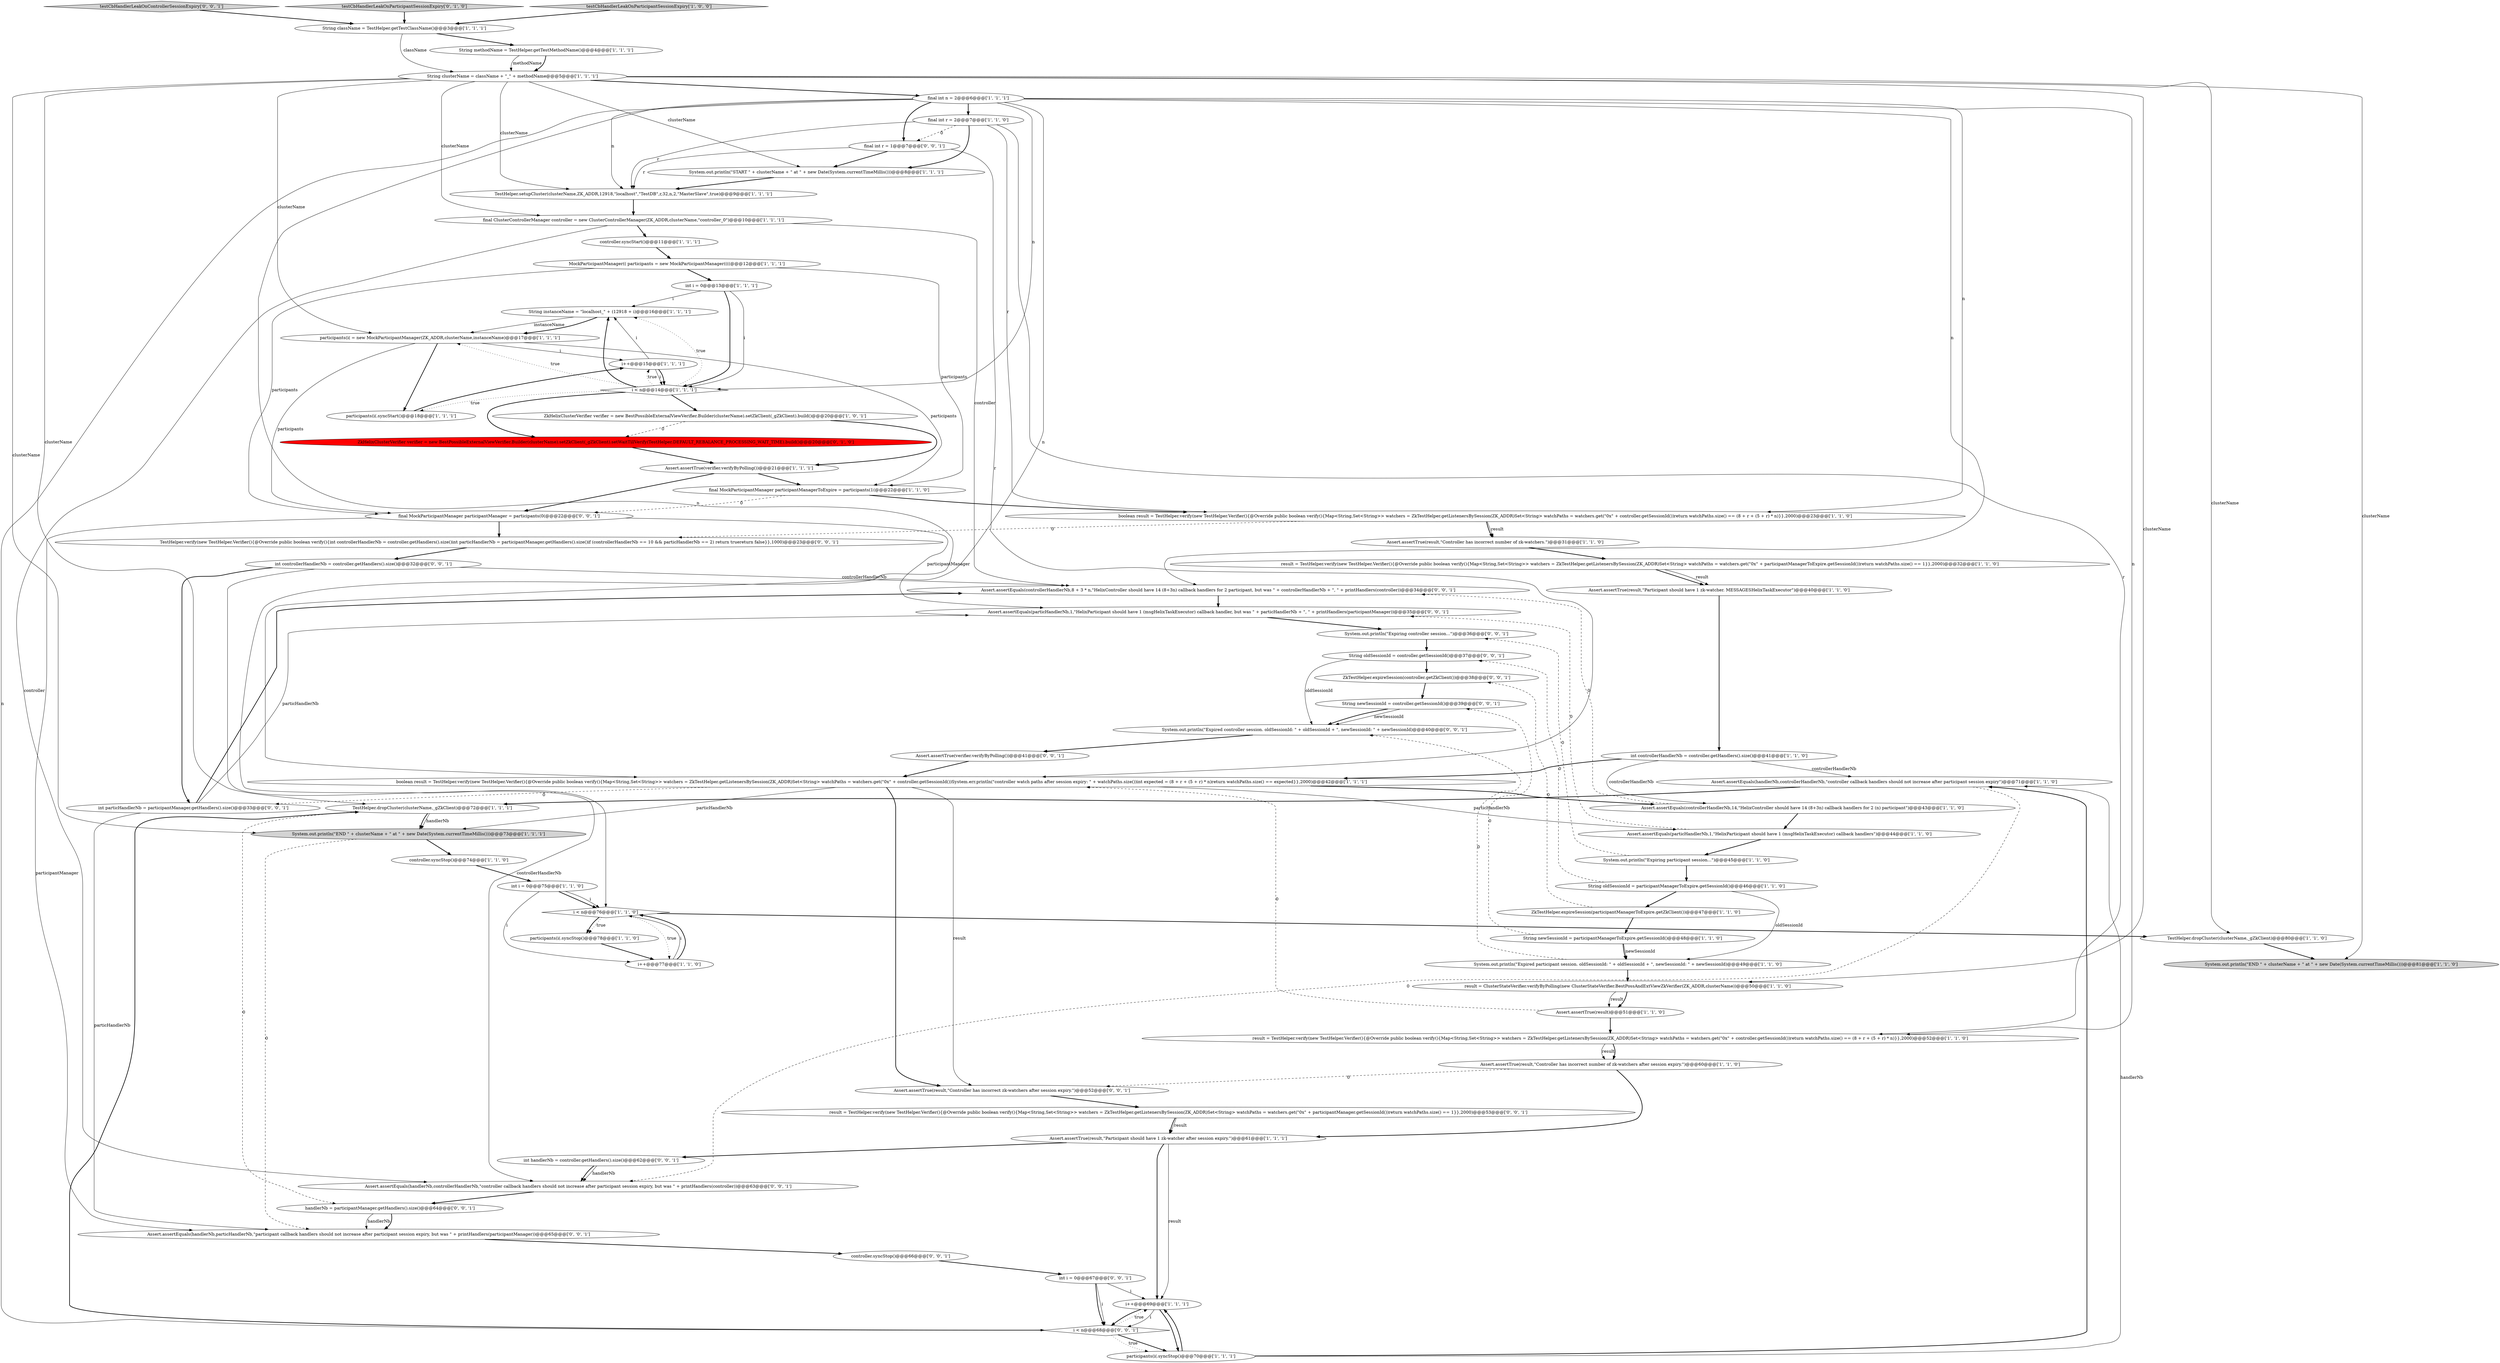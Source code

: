 digraph {
49 [style = filled, label = "Assert.assertEquals(handlerNb,controllerHandlerNb,\"controller callback handlers should not increase after participant session expiry\")@@@71@@@['1', '1', '0']", fillcolor = white, shape = ellipse image = "AAA0AAABBB1BBB"];
46 [style = filled, label = "Assert.assertTrue(verifier.verifyByPolling())@@@21@@@['1', '1', '1']", fillcolor = white, shape = ellipse image = "AAA0AAABBB1BBB"];
55 [style = filled, label = "Assert.assertEquals(handlerNb,particHandlerNb,\"participant callback handlers should not increase after participant session expiry, but was \" + printHandlers(participantManager))@@@65@@@['0', '0', '1']", fillcolor = white, shape = ellipse image = "AAA0AAABBB3BBB"];
10 [style = filled, label = "ZkHelixClusterVerifier verifier = new BestPossibleExternalViewVerifier.Builder(clusterName).setZkClient(_gZkClient).build()@@@20@@@['1', '0', '1']", fillcolor = white, shape = ellipse image = "AAA0AAABBB1BBB"];
40 [style = filled, label = "int controllerHandlerNb = controller.getHandlers().size()@@@41@@@['1', '1', '0']", fillcolor = white, shape = ellipse image = "AAA0AAABBB1BBB"];
32 [style = filled, label = "System.out.println(\"END \" + clusterName + \" at \" + new Date(System.currentTimeMillis()))@@@81@@@['1', '1', '0']", fillcolor = lightgray, shape = ellipse image = "AAA0AAABBB1BBB"];
38 [style = filled, label = "i++@@@69@@@['1', '1', '1']", fillcolor = white, shape = ellipse image = "AAA0AAABBB1BBB"];
65 [style = filled, label = "final int r = 1@@@7@@@['0', '0', '1']", fillcolor = white, shape = ellipse image = "AAA0AAABBB3BBB"];
70 [style = filled, label = "testCbHandlerLeakOnControllerSessionExpiry['0', '0', '1']", fillcolor = lightgray, shape = diamond image = "AAA0AAABBB3BBB"];
66 [style = filled, label = "int controllerHandlerNb = controller.getHandlers().size()@@@32@@@['0', '0', '1']", fillcolor = white, shape = ellipse image = "AAA0AAABBB3BBB"];
71 [style = filled, label = "i < n@@@68@@@['0', '0', '1']", fillcolor = white, shape = diamond image = "AAA0AAABBB3BBB"];
57 [style = filled, label = "String oldSessionId = controller.getSessionId()@@@37@@@['0', '0', '1']", fillcolor = white, shape = ellipse image = "AAA0AAABBB3BBB"];
22 [style = filled, label = "final int n = 2@@@6@@@['1', '1', '1']", fillcolor = white, shape = ellipse image = "AAA0AAABBB1BBB"];
74 [style = filled, label = "final MockParticipantManager participantManager = participants(0(@@@22@@@['0', '0', '1']", fillcolor = white, shape = ellipse image = "AAA0AAABBB3BBB"];
24 [style = filled, label = "System.out.println(\"END \" + clusterName + \" at \" + new Date(System.currentTimeMillis()))@@@73@@@['1', '1', '1']", fillcolor = lightgray, shape = ellipse image = "AAA0AAABBB1BBB"];
50 [style = filled, label = "ZkHelixClusterVerifier verifier = new BestPossibleExternalViewVerifier.Builder(clusterName).setZkClient(_gZkClient).setWaitTillVerify(TestHelper.DEFAULT_REBALANCE_PROCESSING_WAIT_TIME).build()@@@20@@@['0', '1', '0']", fillcolor = red, shape = ellipse image = "AAA1AAABBB2BBB"];
27 [style = filled, label = "i++@@@15@@@['1', '1', '1']", fillcolor = white, shape = ellipse image = "AAA0AAABBB1BBB"];
37 [style = filled, label = "participants(i( = new MockParticipantManager(ZK_ADDR,clusterName,instanceName)@@@17@@@['1', '1', '1']", fillcolor = white, shape = ellipse image = "AAA0AAABBB1BBB"];
29 [style = filled, label = "Assert.assertTrue(result,\"Participant should have 1 zk-watcher after session expiry.\")@@@61@@@['1', '1', '1']", fillcolor = white, shape = ellipse image = "AAA0AAABBB1BBB"];
61 [style = filled, label = "ZkTestHelper.expireSession(controller.getZkClient())@@@38@@@['0', '0', '1']", fillcolor = white, shape = ellipse image = "AAA0AAABBB3BBB"];
62 [style = filled, label = "Assert.assertEquals(particHandlerNb,1,\"HelixParticipant should have 1 (msgHelixTaskExecutor) callback handler, but was \" + particHandlerNb + \", \" + printHandlers(participantManager))@@@35@@@['0', '0', '1']", fillcolor = white, shape = ellipse image = "AAA0AAABBB3BBB"];
48 [style = filled, label = "i < n@@@76@@@['1', '1', '0']", fillcolor = white, shape = diamond image = "AAA0AAABBB1BBB"];
12 [style = filled, label = "int i = 0@@@13@@@['1', '1', '1']", fillcolor = white, shape = ellipse image = "AAA0AAABBB1BBB"];
23 [style = filled, label = "TestHelper.setupCluster(clusterName,ZK_ADDR,12918,\"localhost\",\"TestDB\",r,32,n,2,\"MasterSlave\",true)@@@9@@@['1', '1', '1']", fillcolor = white, shape = ellipse image = "AAA0AAABBB1BBB"];
58 [style = filled, label = "Assert.assertEquals(controllerHandlerNb,8 + 3 * n,\"HelixController should have 14 (8+3n) callback handlers for 2 participant, but was \" + controllerHandlerNb + \", \" + printHandlers(controller))@@@34@@@['0', '0', '1']", fillcolor = white, shape = ellipse image = "AAA0AAABBB3BBB"];
69 [style = filled, label = "Assert.assertTrue(result,\"Controller has incorrect zk-watchers after session expiry.\")@@@52@@@['0', '0', '1']", fillcolor = white, shape = ellipse image = "AAA0AAABBB3BBB"];
8 [style = filled, label = "TestHelper.dropCluster(clusterName,_gZkClient)@@@72@@@['1', '1', '1']", fillcolor = white, shape = ellipse image = "AAA0AAABBB1BBB"];
16 [style = filled, label = "String className = TestHelper.getTestClassName()@@@3@@@['1', '1', '1']", fillcolor = white, shape = ellipse image = "AAA0AAABBB1BBB"];
60 [style = filled, label = "controller.syncStop()@@@66@@@['0', '0', '1']", fillcolor = white, shape = ellipse image = "AAA0AAABBB3BBB"];
3 [style = filled, label = "String oldSessionId = participantManagerToExpire.getSessionId()@@@46@@@['1', '1', '0']", fillcolor = white, shape = ellipse image = "AAA0AAABBB1BBB"];
67 [style = filled, label = "handlerNb = participantManager.getHandlers().size()@@@64@@@['0', '0', '1']", fillcolor = white, shape = ellipse image = "AAA0AAABBB3BBB"];
51 [style = filled, label = "testCbHandlerLeakOnParticipantSessionExpiry['0', '1', '0']", fillcolor = lightgray, shape = diamond image = "AAA0AAABBB2BBB"];
54 [style = filled, label = "Assert.assertTrue(verifier.verifyByPolling())@@@41@@@['0', '0', '1']", fillcolor = white, shape = ellipse image = "AAA0AAABBB3BBB"];
21 [style = filled, label = "result = ClusterStateVerifier.verifyByPolling(new ClusterStateVerifier.BestPossAndExtViewZkVerifier(ZK_ADDR,clusterName))@@@50@@@['1', '1', '0']", fillcolor = white, shape = ellipse image = "AAA0AAABBB1BBB"];
47 [style = filled, label = "Assert.assertTrue(result,\"Controller has incorrect number of zk-watchers.\")@@@31@@@['1', '1', '0']", fillcolor = white, shape = ellipse image = "AAA0AAABBB1BBB"];
33 [style = filled, label = "String instanceName = \"localhost_\" + (12918 + i)@@@16@@@['1', '1', '1']", fillcolor = white, shape = ellipse image = "AAA0AAABBB1BBB"];
53 [style = filled, label = "TestHelper.verify(new TestHelper.Verifier(){@Override public boolean verify(){int controllerHandlerNb = controller.getHandlers().size()int particHandlerNb = participantManager.getHandlers().size()if (controllerHandlerNb == 10 && particHandlerNb == 2) return truereturn false}},1000)@@@23@@@['0', '0', '1']", fillcolor = white, shape = ellipse image = "AAA0AAABBB3BBB"];
39 [style = filled, label = "Assert.assertEquals(controllerHandlerNb,14,\"HelixController should have 14 (8+3n) callback handlers for 2 (n) participant\")@@@43@@@['1', '1', '0']", fillcolor = white, shape = ellipse image = "AAA0AAABBB1BBB"];
52 [style = filled, label = "result = TestHelper.verify(new TestHelper.Verifier(){@Override public boolean verify(){Map<String,Set<String>> watchers = ZkTestHelper.getListenersBySession(ZK_ADDR)Set<String> watchPaths = watchers.get(\"0x\" + participantManager.getSessionId())return watchPaths.size() == 1}},2000)@@@53@@@['0', '0', '1']", fillcolor = white, shape = ellipse image = "AAA0AAABBB3BBB"];
68 [style = filled, label = "System.out.println(\"Expiring controller session...\")@@@36@@@['0', '0', '1']", fillcolor = white, shape = ellipse image = "AAA0AAABBB3BBB"];
2 [style = filled, label = "controller.syncStop()@@@74@@@['1', '1', '0']", fillcolor = white, shape = ellipse image = "AAA0AAABBB1BBB"];
28 [style = filled, label = "testCbHandlerLeakOnParticipantSessionExpiry['1', '0', '0']", fillcolor = lightgray, shape = diamond image = "AAA0AAABBB1BBB"];
6 [style = filled, label = "participants(i(.syncStop()@@@70@@@['1', '1', '1']", fillcolor = white, shape = ellipse image = "AAA0AAABBB1BBB"];
9 [style = filled, label = "i++@@@77@@@['1', '1', '0']", fillcolor = white, shape = ellipse image = "AAA0AAABBB1BBB"];
25 [style = filled, label = "MockParticipantManager(( participants = new MockParticipantManager((((@@@12@@@['1', '1', '1']", fillcolor = white, shape = ellipse image = "AAA0AAABBB1BBB"];
72 [style = filled, label = "String newSessionId = controller.getSessionId()@@@39@@@['0', '0', '1']", fillcolor = white, shape = ellipse image = "AAA0AAABBB3BBB"];
73 [style = filled, label = "Assert.assertEquals(handlerNb,controllerHandlerNb,\"controller callback handlers should not increase after participant session expiry, but was \" + printHandlers(controller))@@@63@@@['0', '0', '1']", fillcolor = white, shape = ellipse image = "AAA0AAABBB3BBB"];
31 [style = filled, label = "ZkTestHelper.expireSession(participantManagerToExpire.getZkClient())@@@47@@@['1', '1', '0']", fillcolor = white, shape = ellipse image = "AAA0AAABBB1BBB"];
44 [style = filled, label = "result = TestHelper.verify(new TestHelper.Verifier(){@Override public boolean verify(){Map<String,Set<String>> watchers = ZkTestHelper.getListenersBySession(ZK_ADDR)Set<String> watchPaths = watchers.get(\"0x\" + controller.getSessionId())return watchPaths.size() == (8 + r + (5 + r) * n)}},2000)@@@52@@@['1', '1', '0']", fillcolor = white, shape = ellipse image = "AAA0AAABBB1BBB"];
13 [style = filled, label = "participants(i(.syncStart()@@@18@@@['1', '1', '1']", fillcolor = white, shape = ellipse image = "AAA0AAABBB1BBB"];
7 [style = filled, label = "final MockParticipantManager participantManagerToExpire = participants(1(@@@22@@@['1', '1', '0']", fillcolor = white, shape = ellipse image = "AAA0AAABBB1BBB"];
41 [style = filled, label = "final ClusterControllerManager controller = new ClusterControllerManager(ZK_ADDR,clusterName,\"controller_0\")@@@10@@@['1', '1', '1']", fillcolor = white, shape = ellipse image = "AAA0AAABBB1BBB"];
35 [style = filled, label = "Assert.assertEquals(particHandlerNb,1,\"HelixParticipant should have 1 (msgHelixTaskExecutor) callback handlers\")@@@44@@@['1', '1', '0']", fillcolor = white, shape = ellipse image = "AAA0AAABBB1BBB"];
0 [style = filled, label = "result = TestHelper.verify(new TestHelper.Verifier(){@Override public boolean verify(){Map<String,Set<String>> watchers = ZkTestHelper.getListenersBySession(ZK_ADDR)Set<String> watchPaths = watchers.get(\"0x\" + participantManagerToExpire.getSessionId())return watchPaths.size() == 1}},2000)@@@32@@@['1', '1', '0']", fillcolor = white, shape = ellipse image = "AAA0AAABBB1BBB"];
59 [style = filled, label = "int particHandlerNb = participantManager.getHandlers().size()@@@33@@@['0', '0', '1']", fillcolor = white, shape = ellipse image = "AAA0AAABBB3BBB"];
18 [style = filled, label = "TestHelper.dropCluster(clusterName,_gZkClient)@@@80@@@['1', '1', '0']", fillcolor = white, shape = ellipse image = "AAA0AAABBB1BBB"];
34 [style = filled, label = "Assert.assertTrue(result,\"Participant should have 1 zk-watcher. MESSAGESHelixTaskExecutor\")@@@40@@@['1', '1', '0']", fillcolor = white, shape = ellipse image = "AAA0AAABBB1BBB"];
36 [style = filled, label = "System.out.println(\"START \" + clusterName + \" at \" + new Date(System.currentTimeMillis()))@@@8@@@['1', '1', '1']", fillcolor = white, shape = ellipse image = "AAA0AAABBB1BBB"];
1 [style = filled, label = "i < n@@@14@@@['1', '1', '1']", fillcolor = white, shape = diamond image = "AAA0AAABBB1BBB"];
19 [style = filled, label = "final int r = 2@@@7@@@['1', '1', '0']", fillcolor = white, shape = ellipse image = "AAA0AAABBB1BBB"];
4 [style = filled, label = "Assert.assertTrue(result)@@@51@@@['1', '1', '0']", fillcolor = white, shape = ellipse image = "AAA0AAABBB1BBB"];
17 [style = filled, label = "System.out.println(\"Expired participant session. oldSessionId: \" + oldSessionId + \", newSessionId: \" + newSessionId)@@@49@@@['1', '1', '0']", fillcolor = white, shape = ellipse image = "AAA0AAABBB1BBB"];
15 [style = filled, label = "System.out.println(\"Expiring participant session...\")@@@45@@@['1', '1', '0']", fillcolor = white, shape = ellipse image = "AAA0AAABBB1BBB"];
64 [style = filled, label = "int handlerNb = controller.getHandlers().size()@@@62@@@['0', '0', '1']", fillcolor = white, shape = ellipse image = "AAA0AAABBB3BBB"];
5 [style = filled, label = "Assert.assertTrue(result,\"Controller has incorrect number of zk-watchers after session expiry.\")@@@60@@@['1', '1', '0']", fillcolor = white, shape = ellipse image = "AAA0AAABBB1BBB"];
26 [style = filled, label = "String clusterName = className + \"_\" + methodName@@@5@@@['1', '1', '1']", fillcolor = white, shape = ellipse image = "AAA0AAABBB1BBB"];
42 [style = filled, label = "int i = 0@@@75@@@['1', '1', '0']", fillcolor = white, shape = ellipse image = "AAA0AAABBB1BBB"];
45 [style = filled, label = "String methodName = TestHelper.getTestMethodName()@@@4@@@['1', '1', '1']", fillcolor = white, shape = ellipse image = "AAA0AAABBB1BBB"];
63 [style = filled, label = "System.out.println(\"Expired controller session. oldSessionId: \" + oldSessionId + \", newSessionId: \" + newSessionId)@@@40@@@['0', '0', '1']", fillcolor = white, shape = ellipse image = "AAA0AAABBB3BBB"];
11 [style = filled, label = "controller.syncStart()@@@11@@@['1', '1', '1']", fillcolor = white, shape = ellipse image = "AAA0AAABBB1BBB"];
14 [style = filled, label = "boolean result = TestHelper.verify(new TestHelper.Verifier(){@Override public boolean verify(){Map<String,Set<String>> watchers = ZkTestHelper.getListenersBySession(ZK_ADDR)Set<String> watchPaths = watchers.get(\"0x\" + controller.getSessionId())return watchPaths.size() == (8 + r + (5 + r) * n)}},2000)@@@23@@@['1', '1', '0']", fillcolor = white, shape = ellipse image = "AAA0AAABBB1BBB"];
56 [style = filled, label = "int i = 0@@@67@@@['0', '0', '1']", fillcolor = white, shape = ellipse image = "AAA0AAABBB3BBB"];
30 [style = filled, label = "participants(i(.syncStop()@@@78@@@['1', '1', '0']", fillcolor = white, shape = ellipse image = "AAA0AAABBB1BBB"];
20 [style = filled, label = "String newSessionId = participantManagerToExpire.getSessionId()@@@48@@@['1', '1', '0']", fillcolor = white, shape = ellipse image = "AAA0AAABBB1BBB"];
43 [style = filled, label = "boolean result = TestHelper.verify(new TestHelper.Verifier(){@Override public boolean verify(){Map<String,Set<String>> watchers = ZkTestHelper.getListenersBySession(ZK_ADDR)Set<String> watchPaths = watchers.get(\"0x\" + controller.getSessionId())System.err.println(\"controller watch paths after session expiry: \" + watchPaths.size())int expected = (8 + r + (5 + r) * n)return watchPaths.size() == expected}},2000)@@@42@@@['1', '1', '1']", fillcolor = white, shape = ellipse image = "AAA0AAABBB1BBB"];
26->41 [style = solid, label="clusterName"];
56->71 [style = solid, label="i"];
16->26 [style = solid, label="className"];
40->39 [style = solid, label="controllerHandlerNb"];
6->49 [style = solid, label="handlerNb"];
10->50 [style = dashed, label="0"];
25->74 [style = solid, label="participants"];
59->62 [style = solid, label="particHandlerNb"];
26->23 [style = solid, label="clusterName"];
65->43 [style = solid, label="r"];
43->59 [style = dashed, label="0"];
27->1 [style = solid, label="i"];
19->36 [style = bold, label=""];
42->48 [style = bold, label=""];
72->63 [style = solid, label="newSessionId"];
41->11 [style = bold, label=""];
59->58 [style = bold, label=""];
41->58 [style = solid, label="controller"];
57->63 [style = solid, label="oldSessionId"];
22->65 [style = bold, label=""];
64->73 [style = bold, label=""];
4->44 [style = bold, label=""];
26->22 [style = bold, label=""];
7->14 [style = bold, label=""];
49->8 [style = bold, label=""];
5->69 [style = dashed, label="0"];
22->43 [style = solid, label="n"];
1->13 [style = dotted, label="true"];
1->33 [style = bold, label=""];
58->62 [style = bold, label=""];
48->9 [style = dotted, label="true"];
22->58 [style = solid, label="n"];
46->7 [style = bold, label=""];
18->32 [style = bold, label=""];
9->48 [style = solid, label="i"];
48->18 [style = bold, label=""];
66->58 [style = solid, label="controllerHandlerNb"];
31->20 [style = bold, label=""];
47->0 [style = bold, label=""];
71->38 [style = dotted, label="true"];
19->65 [style = dashed, label="0"];
17->21 [style = bold, label=""];
22->14 [style = solid, label="n"];
19->44 [style = solid, label="r"];
11->25 [style = bold, label=""];
1->27 [style = dotted, label="true"];
55->60 [style = bold, label=""];
5->29 [style = bold, label=""];
73->67 [style = bold, label=""];
1->50 [style = bold, label=""];
57->61 [style = bold, label=""];
42->48 [style = solid, label="i"];
52->29 [style = solid, label="result"];
16->45 [style = bold, label=""];
31->61 [style = dashed, label="0"];
63->54 [style = bold, label=""];
56->71 [style = bold, label=""];
26->36 [style = solid, label="clusterName"];
26->37 [style = solid, label="clusterName"];
22->1 [style = solid, label="n"];
6->49 [style = bold, label=""];
9->48 [style = bold, label=""];
19->14 [style = solid, label="r"];
37->27 [style = solid, label="i"];
49->73 [style = dashed, label="0"];
21->4 [style = solid, label="result"];
51->16 [style = bold, label=""];
74->55 [style = solid, label="participantManager"];
24->55 [style = dashed, label="0"];
12->1 [style = bold, label=""];
43->35 [style = solid, label="particHandlerNb"];
7->74 [style = dashed, label="0"];
14->47 [style = solid, label="result"];
65->23 [style = solid, label="r"];
38->6 [style = bold, label=""];
35->62 [style = dashed, label="0"];
0->34 [style = bold, label=""];
6->38 [style = bold, label=""];
43->69 [style = solid, label="result"];
1->33 [style = dotted, label="true"];
33->37 [style = solid, label="instanceName"];
39->35 [style = bold, label=""];
48->30 [style = dotted, label="true"];
29->64 [style = bold, label=""];
43->69 [style = bold, label=""];
29->38 [style = bold, label=""];
62->68 [style = bold, label=""];
39->58 [style = dashed, label="0"];
37->13 [style = bold, label=""];
64->73 [style = solid, label="handlerNb"];
61->72 [style = bold, label=""];
21->4 [style = bold, label=""];
60->56 [style = bold, label=""];
8->24 [style = bold, label=""];
12->33 [style = solid, label="i"];
43->24 [style = solid, label="particHandlerNb"];
42->9 [style = solid, label="i"];
34->40 [style = bold, label=""];
22->19 [style = bold, label=""];
35->15 [style = bold, label=""];
0->34 [style = solid, label="result"];
3->57 [style = dashed, label="0"];
54->43 [style = bold, label=""];
44->5 [style = solid, label="result"];
59->55 [style = solid, label="particHandlerNb"];
26->8 [style = solid, label="clusterName"];
38->71 [style = solid, label="i"];
22->44 [style = solid, label="n"];
40->49 [style = solid, label="controllerHandlerNb"];
74->62 [style = solid, label="participantManager"];
27->33 [style = solid, label="i"];
30->9 [style = bold, label=""];
22->71 [style = solid, label="n"];
23->41 [style = bold, label=""];
8->67 [style = dashed, label="0"];
15->3 [style = bold, label=""];
22->48 [style = solid, label="n"];
70->16 [style = bold, label=""];
22->23 [style = solid, label="n"];
45->26 [style = solid, label="methodName"];
13->27 [style = bold, label=""];
4->43 [style = dashed, label="0"];
72->63 [style = bold, label=""];
20->72 [style = dashed, label="0"];
37->7 [style = solid, label="participants"];
3->17 [style = solid, label="oldSessionId"];
12->1 [style = solid, label="i"];
14->47 [style = bold, label=""];
20->17 [style = solid, label="newSessionId"];
29->38 [style = solid, label="result"];
40->43 [style = bold, label=""];
26->18 [style = solid, label="clusterName"];
71->8 [style = bold, label=""];
33->37 [style = bold, label=""];
48->30 [style = bold, label=""];
43->39 [style = bold, label=""];
44->5 [style = bold, label=""];
66->73 [style = solid, label="controllerHandlerNb"];
46->74 [style = bold, label=""];
1->37 [style = dotted, label="true"];
71->6 [style = bold, label=""];
56->38 [style = solid, label="i"];
67->55 [style = solid, label="handlerNb"];
41->73 [style = solid, label="controller"];
27->1 [style = bold, label=""];
20->17 [style = bold, label=""];
14->53 [style = dashed, label="0"];
24->2 [style = bold, label=""];
3->31 [style = bold, label=""];
50->46 [style = bold, label=""];
8->24 [style = solid, label="handlerNb"];
10->46 [style = bold, label=""];
28->16 [style = bold, label=""];
26->24 [style = solid, label="clusterName"];
26->21 [style = solid, label="clusterName"];
74->53 [style = bold, label=""];
68->57 [style = bold, label=""];
65->36 [style = bold, label=""];
67->55 [style = bold, label=""];
36->23 [style = bold, label=""];
15->68 [style = dashed, label="0"];
25->12 [style = bold, label=""];
71->6 [style = dotted, label="true"];
25->7 [style = solid, label="participants"];
19->23 [style = solid, label="r"];
53->66 [style = bold, label=""];
17->63 [style = dashed, label="0"];
52->29 [style = bold, label=""];
45->26 [style = bold, label=""];
37->74 [style = solid, label="participants"];
69->52 [style = bold, label=""];
1->10 [style = bold, label=""];
66->59 [style = bold, label=""];
2->42 [style = bold, label=""];
26->32 [style = solid, label="clusterName"];
38->71 [style = bold, label=""];
}
